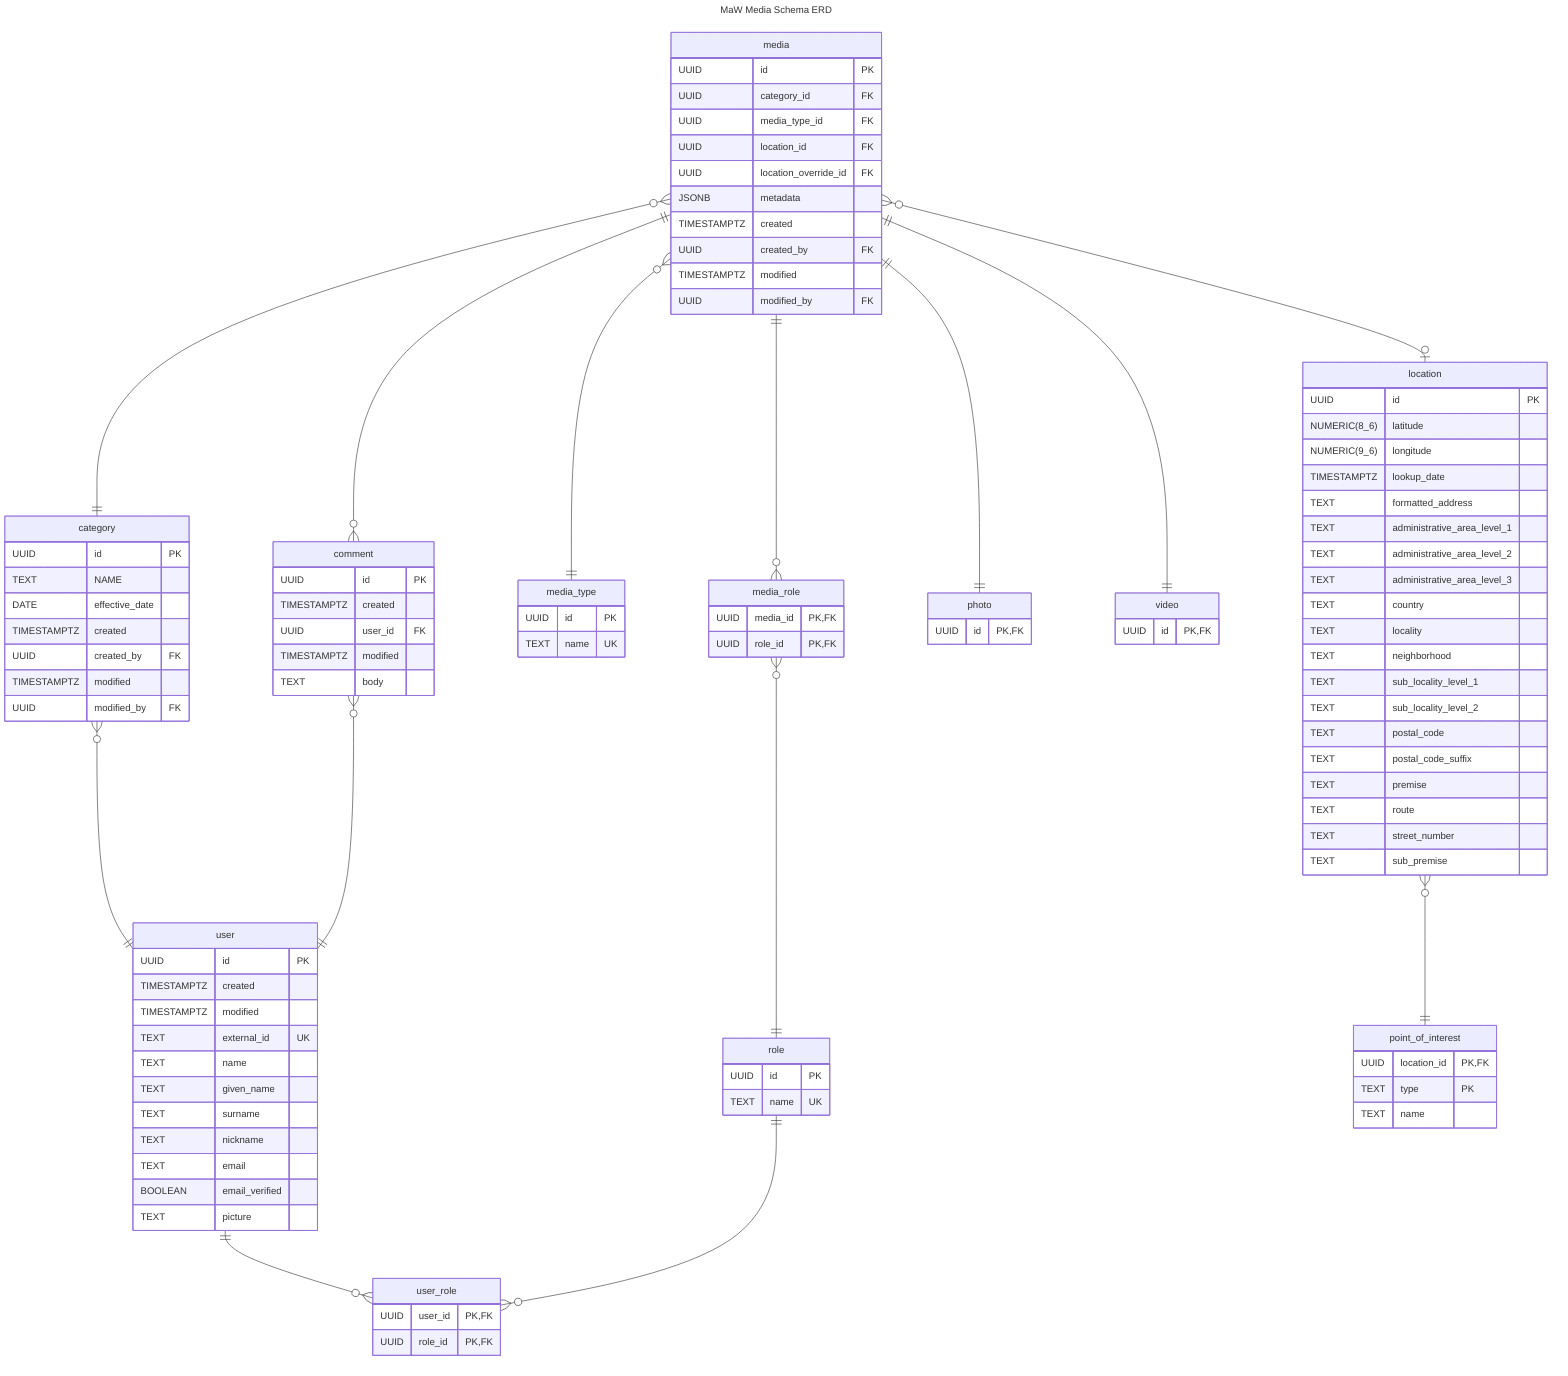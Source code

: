 ---
title: MaW Media Schema ERD
---
erDiagram
    %% create another table to represent the external user, and simplify this to link those same external users
    %% to one logical user for our system (i.e. i should have 1 user acct, regardless if i login via google/github/etc)
    %% external_id = nameidentifier
    user {
        UUID id PK
        TIMESTAMPTZ created
        TIMESTAMPTZ modified
        TEXT external_id UK
        TEXT name
        TEXT given_name
        TEXT surname
        TEXT nickname
        TEXT email
        BOOLEAN email_verified
        TEXT picture
    }

    role {
        UUID id PK
        TEXT name UK
    }

    user_role {
        UUID user_id PK, FK
        UUID role_id PK, FK
    }

    category {
        UUID id PK
        TEXT NAME
        DATE effective_date
        TIMESTAMPTZ created
        UUID created_by FK
        TIMESTAMPTZ modified
        UUID modified_by FK
    }

    media_role {
        UUID media_id PK, FK
        UUID role_id PK, FK
    }

    %% primarily used to give consumers an easy way to identify the type of media
    media_type {
        UUID id PK
        TEXT name UK
    }

    media {
        UUID id PK
        UUID category_id FK
        UUID media_type_id FK
        UUID location_id FK
        UUID location_override_id FK
        JSONB metadata
        TIMESTAMPTZ created
        UUID created_by FK
        TIMESTAMPTZ modified
        UUID modified_by FK
    }

    location {
        UUID id PK
        NUMERIC(8_6) latitude
        NUMERIC(9_6) longitude
        TIMESTAMPTZ lookup_date
        TEXT formatted_address
        TEXT administrative_area_level_1
        TEXT administrative_area_level_2
        TEXT administrative_area_level_3
        TEXT country
        TEXT locality
        TEXT neighborhood
        TEXT sub_locality_level_1
        TEXT sub_locality_level_2
        TEXT postal_code
        TEXT postal_code_suffix
        TEXT premise
        TEXT route
        TEXT street_number
        TEXT sub_premise
    }

    point_of_interest {
        UUID location_id PK, FK
        TEXT type PK
        TEXT name
    }

    photo {
        UUID id PK,FK
    }

    video {
        UUID id PK,FK
    }

    comment {
        UUID id PK
        TIMESTAMPTZ created
        UUID user_id FK
        TIMESTAMPTZ modified
        TEXT body
    }

    user ||--o{ user_role : ""
    role ||--o{ user_role : ""

    category }o--|| user : ""

    %% assign perms here to allow flexibility of showing/hiding media on a per role basis
    media_role }o--|| role : ""

    media }o--|| category : ""
    media }o--|| media_type : ""
    media ||--o{ media_role : ""
    media ||--|| photo : ""
    media ||--|| video : ""
    media ||--o{ comment: ""
    media }o--o| location : ""

    location }o--|| point_of_interest : ""

    comment }o--|| user : ""